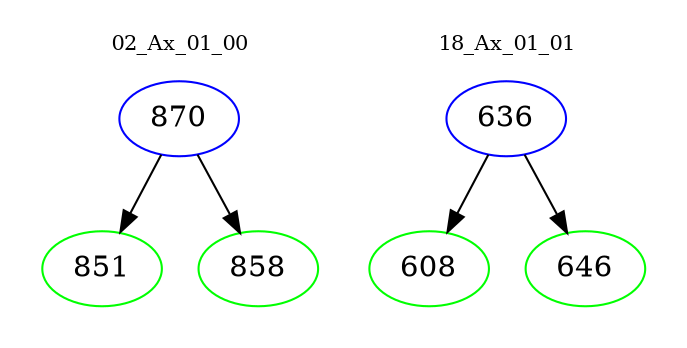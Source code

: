 digraph{
subgraph cluster_0 {
color = white
label = "02_Ax_01_00";
fontsize=10;
T0_870 [label="870", color="blue"]
T0_870 -> T0_851 [color="black"]
T0_851 [label="851", color="green"]
T0_870 -> T0_858 [color="black"]
T0_858 [label="858", color="green"]
}
subgraph cluster_1 {
color = white
label = "18_Ax_01_01";
fontsize=10;
T1_636 [label="636", color="blue"]
T1_636 -> T1_608 [color="black"]
T1_608 [label="608", color="green"]
T1_636 -> T1_646 [color="black"]
T1_646 [label="646", color="green"]
}
}

